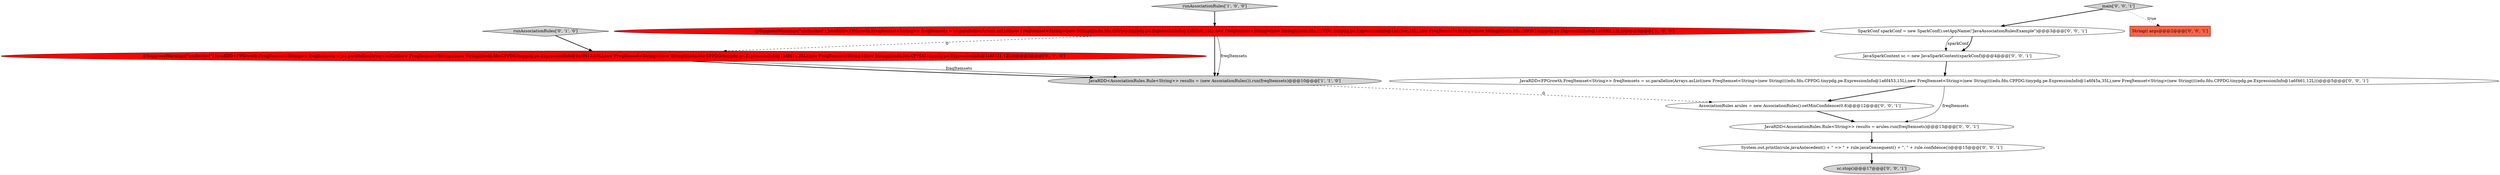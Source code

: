 digraph {
5 [style = filled, label = "SparkConf sparkConf = new SparkConf().setAppName(\"JavaAssociationRulesExample\")@@@3@@@['0', '0', '1']", fillcolor = white, shape = ellipse image = "AAA0AAABBB3BBB"];
13 [style = filled, label = "JavaRDD<AssociationRules.Rule<String>> results = arules.run(freqItemsets)@@@13@@@['0', '0', '1']", fillcolor = white, shape = ellipse image = "AAA0AAABBB3BBB"];
11 [style = filled, label = "String(( args@@@2@@@['0', '0', '1']", fillcolor = tomato, shape = box image = "AAA0AAABBB3BBB"];
2 [style = filled, label = "runAssociationRules['1', '0', '0']", fillcolor = lightgray, shape = diamond image = "AAA0AAABBB1BBB"];
4 [style = filled, label = "runAssociationRules['0', '1', '0']", fillcolor = lightgray, shape = diamond image = "AAA0AAABBB2BBB"];
0 [style = filled, label = "@SuppressWarnings(\"unchecked\") JavaRDD<FPGrowth.FreqItemset<String>> freqItemsets = sc.parallelize(Arrays.asList(new FreqItemset<String>(new String((((edu.fdu.CPPDG.tinypdg.pe.ExpressionInfo@1a6f3e5,15L),new FreqItemset<String>(new String((((edu.fdu.CPPDG.tinypdg.pe.ExpressionInfo@1a6f3ec,35L),new FreqItemset<String>(new String((((edu.fdu.CPPDG.tinypdg.pe.ExpressionInfo@1a6f3f3,12L)))@@@3@@@['1', '0', '0']", fillcolor = red, shape = ellipse image = "AAA1AAABBB1BBB"];
1 [style = filled, label = "JavaRDD<AssociationRules.Rule<String>> results = (new AssociationRules()).run(freqItemsets)@@@10@@@['1', '1', '0']", fillcolor = lightgray, shape = ellipse image = "AAA0AAABBB1BBB"];
6 [style = filled, label = "JavaRDD<FPGrowth.FreqItemset<String>> freqItemsets = sc.parallelize(Arrays.asList(new FreqItemset<String>(new String((((edu.fdu.CPPDG.tinypdg.pe.ExpressionInfo@1a6f453,15L),new FreqItemset<String>(new String((((edu.fdu.CPPDG.tinypdg.pe.ExpressionInfo@1a6f45a,35L),new FreqItemset<String>(new String((((edu.fdu.CPPDG.tinypdg.pe.ExpressionInfo@1a6f461,12L)))@@@5@@@['0', '0', '1']", fillcolor = white, shape = ellipse image = "AAA0AAABBB3BBB"];
8 [style = filled, label = "sc.stop()@@@17@@@['0', '0', '1']", fillcolor = lightgray, shape = ellipse image = "AAA0AAABBB3BBB"];
10 [style = filled, label = "main['0', '0', '1']", fillcolor = lightgray, shape = diamond image = "AAA0AAABBB3BBB"];
12 [style = filled, label = "System.out.println(rule.javaAntecedent() + \" => \" + rule.javaConsequent() + \", \" + rule.confidence())@@@15@@@['0', '0', '1']", fillcolor = white, shape = ellipse image = "AAA0AAABBB3BBB"];
9 [style = filled, label = "JavaSparkContext sc = new JavaSparkContext(sparkConf)@@@4@@@['0', '0', '1']", fillcolor = white, shape = ellipse image = "AAA0AAABBB3BBB"];
7 [style = filled, label = "AssociationRules arules = new AssociationRules().setMinConfidence(0.8)@@@12@@@['0', '0', '1']", fillcolor = white, shape = ellipse image = "AAA0AAABBB3BBB"];
3 [style = filled, label = "@SuppressWarnings(\"unchecked\") JavaRDD<FPGrowth.FreqItemset<String>> freqItemsets = jsc.parallelize(Arrays.asList(new FreqItemset<String>(new String((((edu.fdu.CPPDG.tinypdg.pe.ExpressionInfo@1a6f413,15L),new FreqItemset<String>(new String((((edu.fdu.CPPDG.tinypdg.pe.ExpressionInfo@1a6f41a,35L),new FreqItemset<String>(new String((((edu.fdu.CPPDG.tinypdg.pe.ExpressionInfo@1a6f421,12L)))@@@3@@@['0', '1', '0']", fillcolor = red, shape = ellipse image = "AAA1AAABBB2BBB"];
7->13 [style = bold, label=""];
4->3 [style = bold, label=""];
2->0 [style = bold, label=""];
5->9 [style = solid, label="sparkConf"];
13->12 [style = bold, label=""];
0->3 [style = dashed, label="0"];
6->13 [style = solid, label="freqItemsets"];
10->5 [style = bold, label=""];
6->7 [style = bold, label=""];
3->1 [style = bold, label=""];
5->9 [style = bold, label=""];
10->11 [style = dotted, label="true"];
1->7 [style = dashed, label="0"];
12->8 [style = bold, label=""];
0->1 [style = bold, label=""];
0->1 [style = solid, label="freqItemsets"];
3->1 [style = solid, label="freqItemsets"];
9->6 [style = bold, label=""];
}
